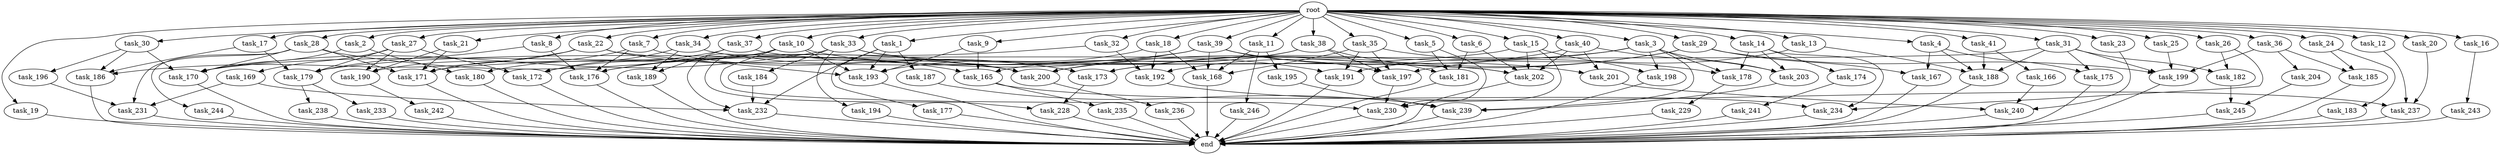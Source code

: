 digraph G {
  root [size="0.000000"];
  task_1 [size="1024.000000"];
  task_2 [size="1024.000000"];
  task_3 [size="1024.000000"];
  task_4 [size="1024.000000"];
  task_5 [size="1024.000000"];
  task_6 [size="1024.000000"];
  task_7 [size="1024.000000"];
  task_8 [size="1024.000000"];
  task_9 [size="1024.000000"];
  task_10 [size="1024.000000"];
  task_11 [size="1024.000000"];
  task_12 [size="1024.000000"];
  task_13 [size="1024.000000"];
  task_14 [size="1024.000000"];
  task_15 [size="1024.000000"];
  task_16 [size="1024.000000"];
  task_17 [size="1024.000000"];
  task_18 [size="1024.000000"];
  task_19 [size="1024.000000"];
  task_20 [size="1024.000000"];
  task_21 [size="1024.000000"];
  task_22 [size="1024.000000"];
  task_23 [size="1024.000000"];
  task_24 [size="1024.000000"];
  task_25 [size="1024.000000"];
  task_26 [size="1024.000000"];
  task_27 [size="1024.000000"];
  task_28 [size="1024.000000"];
  task_29 [size="1024.000000"];
  task_30 [size="1024.000000"];
  task_31 [size="1024.000000"];
  task_32 [size="1024.000000"];
  task_33 [size="1024.000000"];
  task_34 [size="1024.000000"];
  task_35 [size="1024.000000"];
  task_36 [size="1024.000000"];
  task_37 [size="1024.000000"];
  task_38 [size="1024.000000"];
  task_39 [size="1024.000000"];
  task_40 [size="1024.000000"];
  task_41 [size="1024.000000"];
  task_165 [size="1468878815232.000000"];
  task_166 [size="77309411328.000000"];
  task_167 [size="1279900254208.000000"];
  task_168 [size="1262720385024.000000"];
  task_169 [size="34359738368.000000"];
  task_170 [size="2327872274432.000000"];
  task_171 [size="1838246002688.000000"];
  task_172 [size="670014898176.000000"];
  task_173 [size="1881195675648.000000"];
  task_174 [size="858993459200.000000"];
  task_175 [size="1168231104512.000000"];
  task_176 [size="1932735283200.000000"];
  task_177 [size="549755813888.000000"];
  task_178 [size="1692217114624.000000"];
  task_179 [size="2448131358720.000000"];
  task_180 [size="446676598784.000000"];
  task_181 [size="292057776128.000000"];
  task_182 [size="858993459200.000000"];
  task_183 [size="420906795008.000000"];
  task_184 [size="420906795008.000000"];
  task_185 [size="455266533376.000000"];
  task_186 [size="2250562863104.000000"];
  task_187 [size="549755813888.000000"];
  task_188 [size="1279900254208.000000"];
  task_189 [size="523986010112.000000"];
  task_190 [size="721554505728.000000"];
  task_191 [size="1254130450432.000000"];
  task_192 [size="738734374912.000000"];
  task_193 [size="2576980377600.000000"];
  task_194 [size="420906795008.000000"];
  task_195 [size="695784701952.000000"];
  task_196 [size="858993459200.000000"];
  task_197 [size="463856467968.000000"];
  task_198 [size="1554778161152.000000"];
  task_199 [size="1460288880640.000000"];
  task_200 [size="1614907703296.000000"];
  task_201 [size="429496729600.000000"];
  task_202 [size="1881195675648.000000"];
  task_203 [size="1769526525952.000000"];
  task_204 [size="34359738368.000000"];
  task_228 [size="498216206336.000000"];
  task_229 [size="549755813888.000000"];
  task_230 [size="1494648619008.000000"];
  task_231 [size="1142461300736.000000"];
  task_232 [size="1975684956160.000000"];
  task_233 [size="214748364800.000000"];
  task_234 [size="2267742732288.000000"];
  task_235 [size="858993459200.000000"];
  task_236 [size="549755813888.000000"];
  task_237 [size="1717986918400.000000"];
  task_238 [size="214748364800.000000"];
  task_239 [size="1546188226560.000000"];
  task_240 [size="326417514496.000000"];
  task_241 [size="549755813888.000000"];
  task_242 [size="34359738368.000000"];
  task_243 [size="420906795008.000000"];
  task_244 [size="695784701952.000000"];
  task_245 [size="154618822656.000000"];
  task_246 [size="695784701952.000000"];
  end [size="0.000000"];

  root -> task_1 [size="1.000000"];
  root -> task_2 [size="1.000000"];
  root -> task_3 [size="1.000000"];
  root -> task_4 [size="1.000000"];
  root -> task_5 [size="1.000000"];
  root -> task_6 [size="1.000000"];
  root -> task_7 [size="1.000000"];
  root -> task_8 [size="1.000000"];
  root -> task_9 [size="1.000000"];
  root -> task_10 [size="1.000000"];
  root -> task_11 [size="1.000000"];
  root -> task_12 [size="1.000000"];
  root -> task_13 [size="1.000000"];
  root -> task_14 [size="1.000000"];
  root -> task_15 [size="1.000000"];
  root -> task_16 [size="1.000000"];
  root -> task_17 [size="1.000000"];
  root -> task_18 [size="1.000000"];
  root -> task_19 [size="1.000000"];
  root -> task_20 [size="1.000000"];
  root -> task_21 [size="1.000000"];
  root -> task_22 [size="1.000000"];
  root -> task_23 [size="1.000000"];
  root -> task_24 [size="1.000000"];
  root -> task_25 [size="1.000000"];
  root -> task_26 [size="1.000000"];
  root -> task_27 [size="1.000000"];
  root -> task_28 [size="1.000000"];
  root -> task_29 [size="1.000000"];
  root -> task_30 [size="1.000000"];
  root -> task_31 [size="1.000000"];
  root -> task_32 [size="1.000000"];
  root -> task_33 [size="1.000000"];
  root -> task_34 [size="1.000000"];
  root -> task_35 [size="1.000000"];
  root -> task_36 [size="1.000000"];
  root -> task_37 [size="1.000000"];
  root -> task_38 [size="1.000000"];
  root -> task_39 [size="1.000000"];
  root -> task_40 [size="1.000000"];
  root -> task_41 [size="1.000000"];
  task_1 -> task_177 [size="536870912.000000"];
  task_1 -> task_187 [size="536870912.000000"];
  task_1 -> task_193 [size="536870912.000000"];
  task_1 -> task_232 [size="536870912.000000"];
  task_2 -> task_170 [size="134217728.000000"];
  task_2 -> task_180 [size="134217728.000000"];
  task_3 -> task_173 [size="679477248.000000"];
  task_3 -> task_178 [size="679477248.000000"];
  task_3 -> task_191 [size="679477248.000000"];
  task_3 -> task_198 [size="679477248.000000"];
  task_3 -> task_203 [size="679477248.000000"];
  task_3 -> task_239 [size="679477248.000000"];
  task_4 -> task_167 [size="838860800.000000"];
  task_4 -> task_175 [size="838860800.000000"];
  task_4 -> task_188 [size="838860800.000000"];
  task_5 -> task_181 [size="134217728.000000"];
  task_5 -> task_230 [size="134217728.000000"];
  task_6 -> task_181 [size="75497472.000000"];
  task_6 -> task_202 [size="75497472.000000"];
  task_7 -> task_173 [size="536870912.000000"];
  task_7 -> task_176 [size="536870912.000000"];
  task_7 -> task_190 [size="536870912.000000"];
  task_8 -> task_176 [size="838860800.000000"];
  task_8 -> task_179 [size="838860800.000000"];
  task_9 -> task_165 [size="679477248.000000"];
  task_9 -> task_193 [size="679477248.000000"];
  task_10 -> task_172 [size="411041792.000000"];
  task_10 -> task_193 [size="411041792.000000"];
  task_10 -> task_200 [size="411041792.000000"];
  task_10 -> task_228 [size="411041792.000000"];
  task_10 -> task_230 [size="411041792.000000"];
  task_10 -> task_232 [size="411041792.000000"];
  task_11 -> task_168 [size="679477248.000000"];
  task_11 -> task_195 [size="679477248.000000"];
  task_11 -> task_246 [size="679477248.000000"];
  task_12 -> task_237 [size="301989888.000000"];
  task_13 -> task_188 [size="33554432.000000"];
  task_13 -> task_197 [size="33554432.000000"];
  task_14 -> task_174 [size="838860800.000000"];
  task_14 -> task_178 [size="838860800.000000"];
  task_14 -> task_203 [size="838860800.000000"];
  task_14 -> task_234 [size="838860800.000000"];
  task_15 -> task_179 [size="838860800.000000"];
  task_15 -> task_198 [size="838860800.000000"];
  task_15 -> task_202 [size="838860800.000000"];
  task_15 -> task_230 [size="838860800.000000"];
  task_16 -> task_243 [size="411041792.000000"];
  task_17 -> task_179 [size="679477248.000000"];
  task_17 -> task_186 [size="679477248.000000"];
  task_18 -> task_168 [size="209715200.000000"];
  task_18 -> task_192 [size="209715200.000000"];
  task_18 -> task_193 [size="209715200.000000"];
  task_19 -> end [size="1.000000"];
  task_20 -> task_237 [size="838860800.000000"];
  task_21 -> task_171 [size="134217728.000000"];
  task_21 -> task_190 [size="134217728.000000"];
  task_22 -> task_165 [size="679477248.000000"];
  task_22 -> task_171 [size="679477248.000000"];
  task_22 -> task_186 [size="679477248.000000"];
  task_22 -> task_193 [size="679477248.000000"];
  task_23 -> task_240 [size="75497472.000000"];
  task_24 -> task_183 [size="411041792.000000"];
  task_24 -> task_185 [size="411041792.000000"];
  task_25 -> task_199 [size="679477248.000000"];
  task_26 -> task_182 [size="536870912.000000"];
  task_26 -> task_234 [size="536870912.000000"];
  task_27 -> task_169 [size="33554432.000000"];
  task_27 -> task_172 [size="33554432.000000"];
  task_27 -> task_179 [size="33554432.000000"];
  task_27 -> task_190 [size="33554432.000000"];
  task_28 -> task_170 [size="679477248.000000"];
  task_28 -> task_171 [size="679477248.000000"];
  task_28 -> task_200 [size="679477248.000000"];
  task_28 -> task_231 [size="679477248.000000"];
  task_28 -> task_244 [size="679477248.000000"];
  task_29 -> task_167 [size="411041792.000000"];
  task_29 -> task_173 [size="411041792.000000"];
  task_29 -> task_199 [size="411041792.000000"];
  task_29 -> task_200 [size="411041792.000000"];
  task_30 -> task_170 [size="838860800.000000"];
  task_30 -> task_186 [size="838860800.000000"];
  task_30 -> task_196 [size="838860800.000000"];
  task_31 -> task_171 [size="301989888.000000"];
  task_31 -> task_175 [size="301989888.000000"];
  task_31 -> task_182 [size="301989888.000000"];
  task_31 -> task_188 [size="301989888.000000"];
  task_31 -> task_199 [size="301989888.000000"];
  task_32 -> task_176 [size="301989888.000000"];
  task_32 -> task_192 [size="301989888.000000"];
  task_33 -> task_170 [size="411041792.000000"];
  task_33 -> task_184 [size="411041792.000000"];
  task_33 -> task_191 [size="411041792.000000"];
  task_33 -> task_194 [size="411041792.000000"];
  task_33 -> task_202 [size="411041792.000000"];
  task_34 -> task_172 [size="209715200.000000"];
  task_34 -> task_173 [size="209715200.000000"];
  task_34 -> task_189 [size="209715200.000000"];
  task_35 -> task_168 [size="134217728.000000"];
  task_35 -> task_178 [size="134217728.000000"];
  task_35 -> task_191 [size="134217728.000000"];
  task_35 -> task_197 [size="134217728.000000"];
  task_36 -> task_185 [size="33554432.000000"];
  task_36 -> task_199 [size="33554432.000000"];
  task_36 -> task_204 [size="33554432.000000"];
  task_37 -> task_180 [size="301989888.000000"];
  task_37 -> task_189 [size="301989888.000000"];
  task_37 -> task_202 [size="301989888.000000"];
  task_38 -> task_165 [size="75497472.000000"];
  task_38 -> task_181 [size="75497472.000000"];
  task_38 -> task_197 [size="75497472.000000"];
  task_38 -> task_200 [size="75497472.000000"];
  task_39 -> task_168 [size="209715200.000000"];
  task_39 -> task_170 [size="209715200.000000"];
  task_39 -> task_176 [size="209715200.000000"];
  task_39 -> task_197 [size="209715200.000000"];
  task_39 -> task_201 [size="209715200.000000"];
  task_40 -> task_192 [size="209715200.000000"];
  task_40 -> task_201 [size="209715200.000000"];
  task_40 -> task_202 [size="209715200.000000"];
  task_40 -> task_203 [size="209715200.000000"];
  task_41 -> task_166 [size="75497472.000000"];
  task_41 -> task_188 [size="75497472.000000"];
  task_165 -> task_234 [size="838860800.000000"];
  task_165 -> task_235 [size="838860800.000000"];
  task_166 -> task_240 [size="33554432.000000"];
  task_167 -> end [size="1.000000"];
  task_168 -> end [size="1.000000"];
  task_169 -> task_231 [size="301989888.000000"];
  task_169 -> task_232 [size="301989888.000000"];
  task_170 -> end [size="1.000000"];
  task_171 -> end [size="1.000000"];
  task_172 -> end [size="1.000000"];
  task_173 -> task_228 [size="75497472.000000"];
  task_174 -> task_241 [size="536870912.000000"];
  task_175 -> end [size="1.000000"];
  task_176 -> end [size="1.000000"];
  task_177 -> end [size="1.000000"];
  task_178 -> task_229 [size="536870912.000000"];
  task_179 -> task_233 [size="209715200.000000"];
  task_179 -> task_238 [size="209715200.000000"];
  task_180 -> end [size="1.000000"];
  task_181 -> end [size="1.000000"];
  task_182 -> task_245 [size="75497472.000000"];
  task_183 -> end [size="1.000000"];
  task_184 -> task_232 [size="679477248.000000"];
  task_185 -> end [size="1.000000"];
  task_186 -> end [size="1.000000"];
  task_187 -> task_239 [size="209715200.000000"];
  task_188 -> end [size="1.000000"];
  task_189 -> end [size="1.000000"];
  task_190 -> task_242 [size="33554432.000000"];
  task_191 -> end [size="1.000000"];
  task_192 -> task_237 [size="536870912.000000"];
  task_193 -> end [size="1.000000"];
  task_194 -> end [size="1.000000"];
  task_195 -> task_239 [size="209715200.000000"];
  task_196 -> task_231 [size="134217728.000000"];
  task_197 -> task_230 [size="75497472.000000"];
  task_198 -> end [size="1.000000"];
  task_199 -> end [size="1.000000"];
  task_200 -> task_236 [size="536870912.000000"];
  task_201 -> task_240 [size="209715200.000000"];
  task_202 -> end [size="1.000000"];
  task_203 -> task_239 [size="411041792.000000"];
  task_204 -> task_245 [size="75497472.000000"];
  task_228 -> end [size="1.000000"];
  task_229 -> end [size="1.000000"];
  task_230 -> end [size="1.000000"];
  task_231 -> end [size="1.000000"];
  task_232 -> end [size="1.000000"];
  task_233 -> end [size="1.000000"];
  task_234 -> end [size="1.000000"];
  task_235 -> end [size="1.000000"];
  task_236 -> end [size="1.000000"];
  task_237 -> end [size="1.000000"];
  task_238 -> end [size="1.000000"];
  task_239 -> end [size="1.000000"];
  task_240 -> end [size="1.000000"];
  task_241 -> end [size="1.000000"];
  task_242 -> end [size="1.000000"];
  task_243 -> end [size="1.000000"];
  task_244 -> end [size="1.000000"];
  task_245 -> end [size="1.000000"];
  task_246 -> end [size="1.000000"];
}
